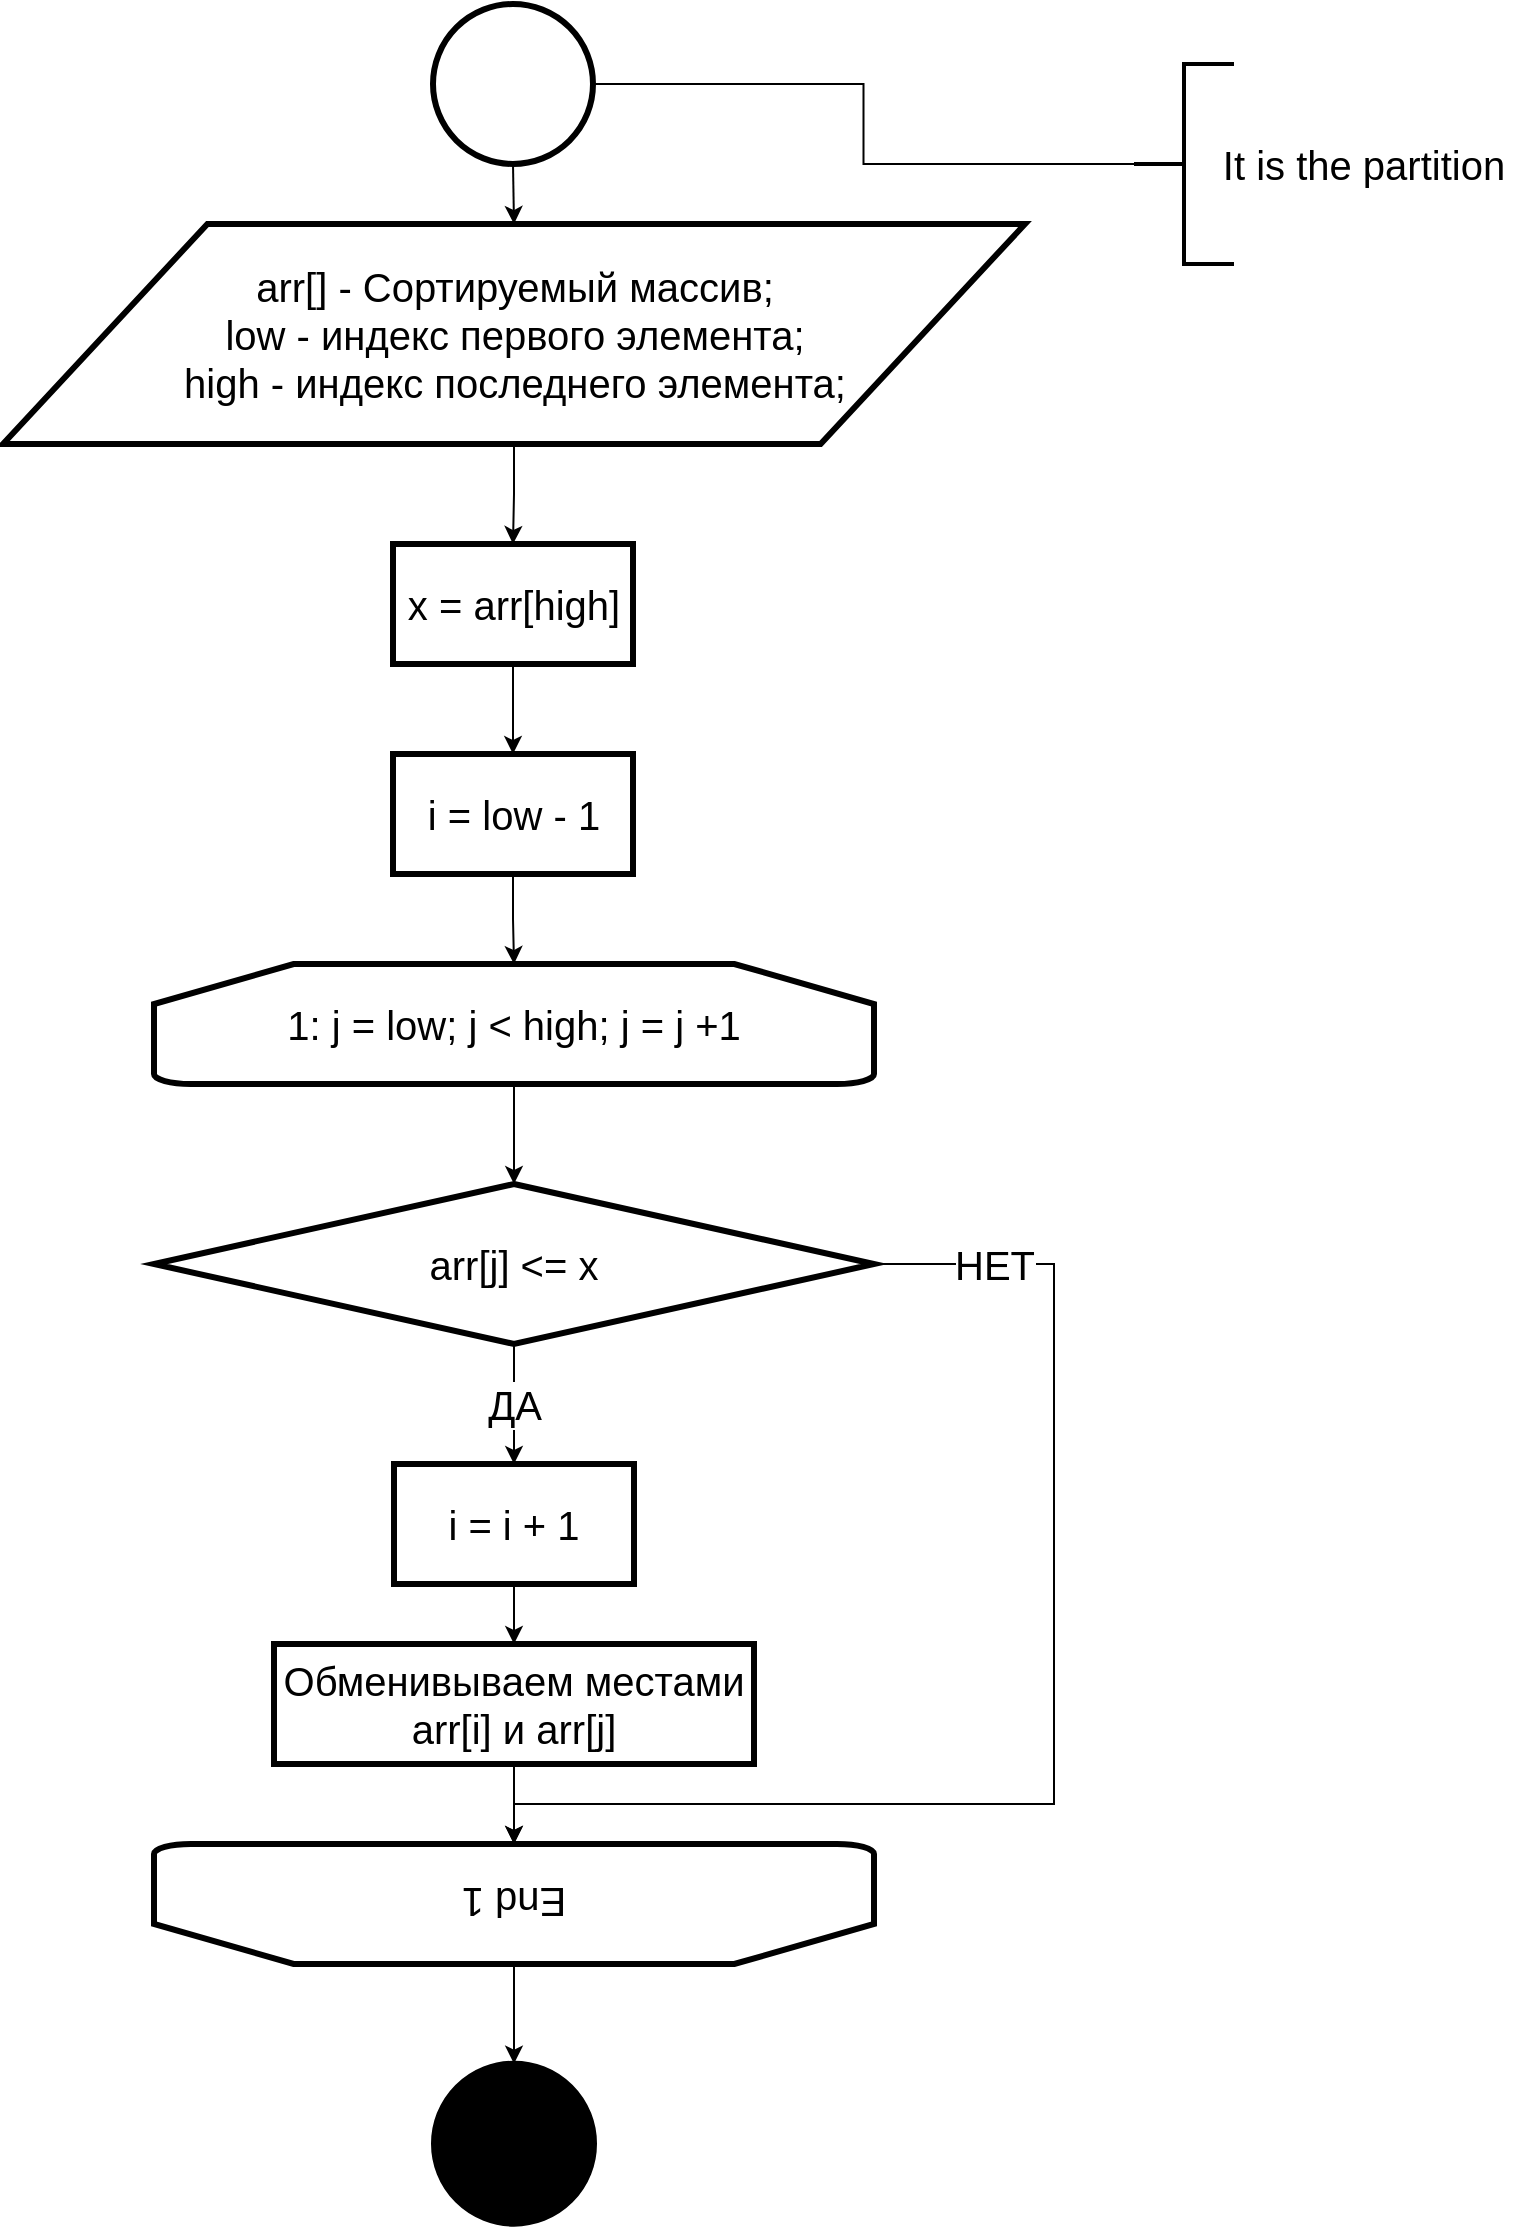 <mxfile version="14.2.7" type="device"><diagram name="Page-1" id="74b105a0-9070-1c63-61bc-23e55f88626e"><mxGraphModel dx="1422" dy="762" grid="1" gridSize="10" guides="1" tooltips="1" connect="1" arrows="1" fold="1" page="1" pageScale="1.5" pageWidth="827" pageHeight="1169" background="none" math="0" shadow="0"><root><object label="" id="0"><mxCell style=";html=1;"/></object><mxCell id="1" style=";html=1;" parent="0"/><mxCell id="Tg5ggoyypXE_53Frzt1O-4" style="edgeStyle=orthogonalEdgeStyle;rounded=0;orthogonalLoop=1;jettySize=auto;html=1;exitX=0.5;exitY=1;exitDx=0;exitDy=0;entryX=0.5;entryY=0;entryDx=0;entryDy=0;" parent="1" source="YPEwxK0X3bBFNLmrdwPr-1" target="Tg5ggoyypXE_53Frzt1O-1" edge="1"><mxGeometry relative="1" as="geometry"/></mxCell><mxCell id="YPEwxK0X3bBFNLmrdwPr-1" value="" style="ellipse;whiteSpace=wrap;html=1;aspect=fixed;strokeWidth=3;" parent="1" vertex="1"><mxGeometry x="579.5" y="20" width="80" height="80" as="geometry"/></mxCell><mxCell id="Tg5ggoyypXE_53Frzt1O-6" style="edgeStyle=orthogonalEdgeStyle;rounded=0;orthogonalLoop=1;jettySize=auto;html=1;entryX=0.5;entryY=0;entryDx=0;entryDy=0;" parent="1" source="YPEwxK0X3bBFNLmrdwPr-11" target="YPEwxK0X3bBFNLmrdwPr-13" edge="1"><mxGeometry relative="1" as="geometry"/></mxCell><mxCell id="YPEwxK0X3bBFNLmrdwPr-11" value="&lt;span style=&quot;font-size: 20px&quot;&gt;x = arr[high]&lt;/span&gt;" style="rounded=0;whiteSpace=wrap;html=1;shadow=0;glass=0;strokeWidth=3;" parent="1" vertex="1"><mxGeometry x="559.5" y="290" width="120" height="60" as="geometry"/></mxCell><mxCell id="Tg5ggoyypXE_53Frzt1O-13" style="edgeStyle=orthogonalEdgeStyle;rounded=0;orthogonalLoop=1;jettySize=auto;html=1;entryX=0.5;entryY=0;entryDx=0;entryDy=0;entryPerimeter=0;fontSize=20;" parent="1" source="YPEwxK0X3bBFNLmrdwPr-13" target="Tg5ggoyypXE_53Frzt1O-8" edge="1"><mxGeometry relative="1" as="geometry"/></mxCell><mxCell id="YPEwxK0X3bBFNLmrdwPr-13" value="&lt;span style=&quot;font-size: 20px&quot;&gt;i = low - 1&lt;/span&gt;" style="rounded=0;whiteSpace=wrap;html=1;shadow=0;glass=0;strokeWidth=3;" parent="1" vertex="1"><mxGeometry x="559.5" y="395" width="120" height="60" as="geometry"/></mxCell><mxCell id="YPEwxK0X3bBFNLmrdwPr-55" value="" style="ellipse;whiteSpace=wrap;html=1;aspect=fixed;strokeWidth=3;fillColor=#000000;" parent="1" vertex="1"><mxGeometry x="580" y="1049.833" width="80" height="80" as="geometry"/></mxCell><mxCell id="Tg5ggoyypXE_53Frzt1O-5" style="edgeStyle=orthogonalEdgeStyle;rounded=0;orthogonalLoop=1;jettySize=auto;html=1;entryX=0.5;entryY=0;entryDx=0;entryDy=0;" parent="1" source="Tg5ggoyypXE_53Frzt1O-1" target="YPEwxK0X3bBFNLmrdwPr-11" edge="1"><mxGeometry relative="1" as="geometry"/></mxCell><mxCell id="Tg5ggoyypXE_53Frzt1O-1" value="&lt;font style=&quot;font-size: 20px&quot;&gt;arr[] - Сортируемый массив;&lt;br&gt;low - индекс первого элемента;&lt;br&gt;high - индекс последнего элемента;&lt;/font&gt;" style="shape=parallelogram;perimeter=parallelogramPerimeter;whiteSpace=wrap;html=1;strokeWidth=3;" parent="1" vertex="1"><mxGeometry x="364.5" y="130" width="511" height="110" as="geometry"/></mxCell><mxCell id="Tg5ggoyypXE_53Frzt1O-17" style="edgeStyle=orthogonalEdgeStyle;rounded=0;orthogonalLoop=1;jettySize=auto;html=1;entryX=0.5;entryY=0;entryDx=0;entryDy=0;fontSize=20;" parent="1" source="Tg5ggoyypXE_53Frzt1O-8" target="Tg5ggoyypXE_53Frzt1O-14" edge="1"><mxGeometry relative="1" as="geometry"/></mxCell><mxCell id="Tg5ggoyypXE_53Frzt1O-8" value="&lt;font style=&quot;font-size: 20px&quot;&gt;1: j = low; j &amp;lt; high; j = j +1&lt;/font&gt;" style="strokeWidth=3;html=1;shape=mxgraph.flowchart.loop_limit;whiteSpace=wrap;" parent="1" vertex="1"><mxGeometry x="440" y="500" width="360" height="60" as="geometry"/></mxCell><mxCell id="Tg5ggoyypXE_53Frzt1O-26" style="edgeStyle=orthogonalEdgeStyle;rounded=0;orthogonalLoop=1;jettySize=auto;html=1;exitX=0.5;exitY=0;exitDx=0;exitDy=0;exitPerimeter=0;entryX=0.5;entryY=0;entryDx=0;entryDy=0;fontSize=20;" parent="1" source="Tg5ggoyypXE_53Frzt1O-9" target="YPEwxK0X3bBFNLmrdwPr-55" edge="1"><mxGeometry relative="1" as="geometry"/></mxCell><mxCell id="Tg5ggoyypXE_53Frzt1O-9" value="End 1" style="strokeWidth=3;html=1;shape=mxgraph.flowchart.loop_limit;whiteSpace=wrap;rotation=-180;fontSize=20;" parent="1" vertex="1"><mxGeometry x="440" y="940" width="360" height="60" as="geometry"/></mxCell><mxCell id="Tg5ggoyypXE_53Frzt1O-18" value="ДА" style="edgeStyle=orthogonalEdgeStyle;rounded=0;orthogonalLoop=1;jettySize=auto;html=1;exitX=0.5;exitY=1;exitDx=0;exitDy=0;entryX=0.5;entryY=0;entryDx=0;entryDy=0;fontSize=20;" parent="1" source="Tg5ggoyypXE_53Frzt1O-14" target="Tg5ggoyypXE_53Frzt1O-16" edge="1"><mxGeometry relative="1" as="geometry"/></mxCell><mxCell id="Tg5ggoyypXE_53Frzt1O-25" value="НЕТ" style="edgeStyle=orthogonalEdgeStyle;rounded=0;orthogonalLoop=1;jettySize=auto;html=1;fontSize=20;entryX=0.5;entryY=1;entryDx=0;entryDy=0;entryPerimeter=0;" parent="1" source="Tg5ggoyypXE_53Frzt1O-14" target="Tg5ggoyypXE_53Frzt1O-9" edge="1"><mxGeometry x="-0.815" relative="1" as="geometry"><mxPoint x="860" y="950" as="targetPoint"/><Array as="points"><mxPoint x="890" y="650"/><mxPoint x="890" y="920"/><mxPoint x="620" y="920"/></Array><mxPoint as="offset"/></mxGeometry></mxCell><mxCell id="Tg5ggoyypXE_53Frzt1O-14" value="arr[j] &amp;lt;= x" style="rhombus;whiteSpace=wrap;html=1;strokeWidth=3;fontSize=20;" parent="1" vertex="1"><mxGeometry x="440" y="610" width="360" height="80" as="geometry"/></mxCell><mxCell id="Tg5ggoyypXE_53Frzt1O-22" style="edgeStyle=orthogonalEdgeStyle;rounded=0;orthogonalLoop=1;jettySize=auto;html=1;entryX=0.5;entryY=0;entryDx=0;entryDy=0;fontSize=20;" parent="1" source="Tg5ggoyypXE_53Frzt1O-16" target="Tg5ggoyypXE_53Frzt1O-21" edge="1"><mxGeometry relative="1" as="geometry"/></mxCell><mxCell id="Tg5ggoyypXE_53Frzt1O-16" value="i = i + 1" style="rounded=0;whiteSpace=wrap;html=1;strokeWidth=3;fontSize=20;" parent="1" vertex="1"><mxGeometry x="560" y="750" width="120" height="60" as="geometry"/></mxCell><mxCell id="Tg5ggoyypXE_53Frzt1O-24" style="edgeStyle=orthogonalEdgeStyle;rounded=0;orthogonalLoop=1;jettySize=auto;html=1;fontSize=20;" parent="1" source="Tg5ggoyypXE_53Frzt1O-21" target="Tg5ggoyypXE_53Frzt1O-9" edge="1"><mxGeometry relative="1" as="geometry"/></mxCell><mxCell id="Tg5ggoyypXE_53Frzt1O-21" value="Обменивываем местами arr[i] и arr[j]" style="rounded=0;whiteSpace=wrap;html=1;strokeWidth=3;fontSize=20;" parent="1" vertex="1"><mxGeometry x="500" y="840" width="240" height="60" as="geometry"/></mxCell><mxCell id="Tg5ggoyypXE_53Frzt1O-28" style="rounded=0;orthogonalLoop=1;jettySize=auto;html=1;entryX=1;entryY=0.5;entryDx=0;entryDy=0;fontSize=20;edgeStyle=orthogonalEdgeStyle;endArrow=none;endFill=0;" parent="1" source="Tg5ggoyypXE_53Frzt1O-27" target="YPEwxK0X3bBFNLmrdwPr-1" edge="1"><mxGeometry relative="1" as="geometry"/></mxCell><mxCell id="Tg5ggoyypXE_53Frzt1O-27" value="" style="strokeWidth=2;html=1;shape=mxgraph.flowchart.annotation_2;align=left;labelPosition=right;pointerEvents=1;fontSize=20;" parent="1" vertex="1"><mxGeometry x="930" y="50" width="50" height="100" as="geometry"/></mxCell><mxCell id="Tg5ggoyypXE_53Frzt1O-29" value="It is the partition" style="text;html=1;strokeColor=none;fillColor=none;align=center;verticalAlign=middle;whiteSpace=wrap;rounded=0;fontSize=20;" parent="1" vertex="1"><mxGeometry x="960" y="90" width="170" height="20" as="geometry"/></mxCell></root></mxGraphModel></diagram></mxfile>